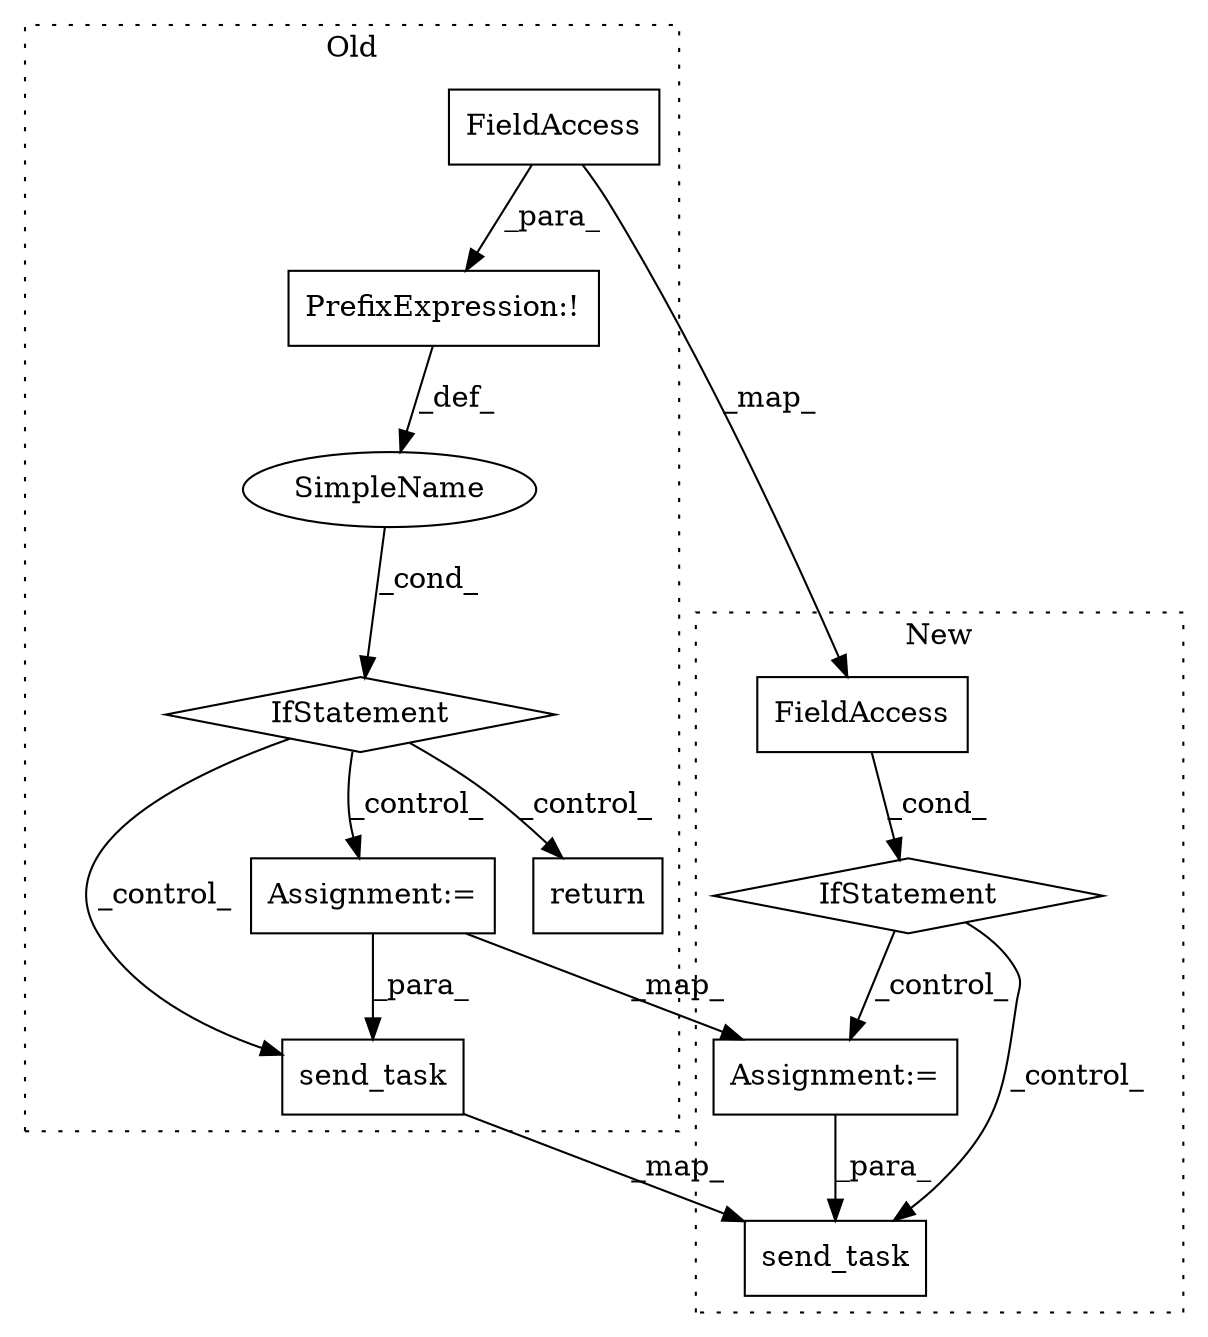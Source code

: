 digraph G {
subgraph cluster0 {
1 [label="send_task" a="32" s="2755,3006" l="10,1" shape="box"];
4 [label="IfStatement" a="25" s="2672,2691" l="4,2" shape="diamond"];
5 [label="return" a="41" s="2701" l="7" shape="box"];
6 [label="PrefixExpression:!" a="38" s="2676" l="1" shape="box"];
7 [label="SimpleName" a="42" s="" l="" shape="ellipse"];
9 [label="FieldAccess" a="22" s="2677" l="14" shape="box"];
10 [label="Assignment:=" a="7" s="2726" l="1" shape="box"];
label = "Old";
style="dotted";
}
subgraph cluster1 {
2 [label="send_task" a="32" s="2738,2989" l="10,1" shape="box"];
3 [label="IfStatement" a="25" s="2672,2690" l="4,2" shape="diamond"];
8 [label="FieldAccess" a="22" s="2676" l="14" shape="box"];
11 [label="Assignment:=" a="7" s="2707" l="1" shape="box"];
label = "New";
style="dotted";
}
1 -> 2 [label="_map_"];
3 -> 11 [label="_control_"];
3 -> 2 [label="_control_"];
4 -> 1 [label="_control_"];
4 -> 5 [label="_control_"];
4 -> 10 [label="_control_"];
6 -> 7 [label="_def_"];
7 -> 4 [label="_cond_"];
8 -> 3 [label="_cond_"];
9 -> 6 [label="_para_"];
9 -> 8 [label="_map_"];
10 -> 1 [label="_para_"];
10 -> 11 [label="_map_"];
11 -> 2 [label="_para_"];
}